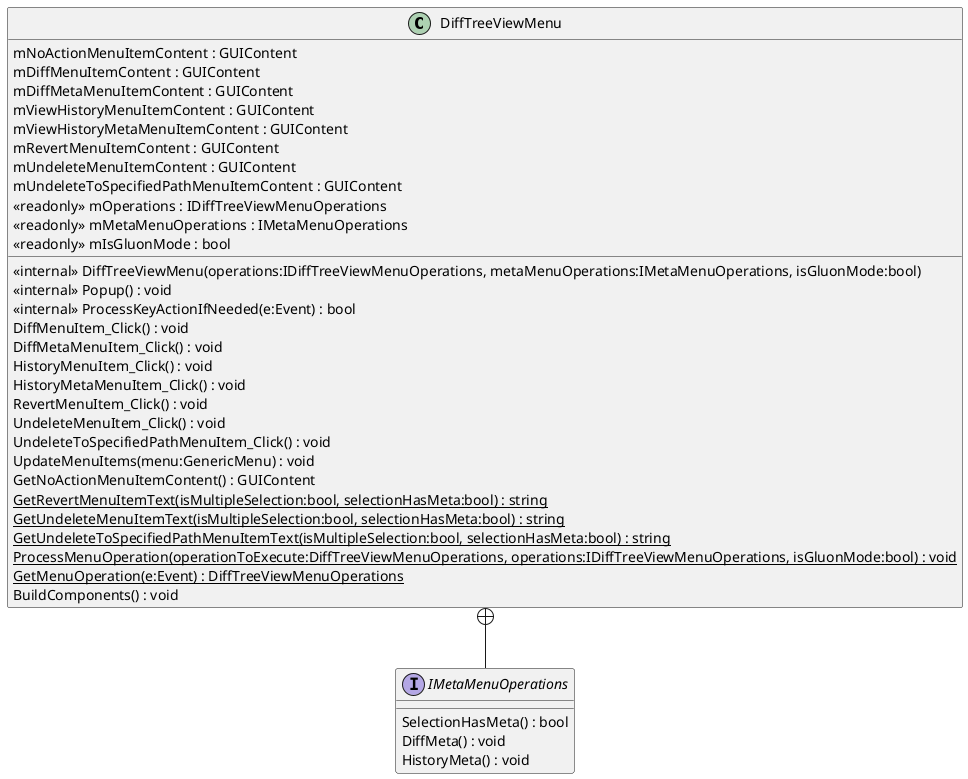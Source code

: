 @startuml
class DiffTreeViewMenu {
    <<internal>> DiffTreeViewMenu(operations:IDiffTreeViewMenuOperations, metaMenuOperations:IMetaMenuOperations, isGluonMode:bool)
    <<internal>> Popup() : void
    <<internal>> ProcessKeyActionIfNeeded(e:Event) : bool
    DiffMenuItem_Click() : void
    DiffMetaMenuItem_Click() : void
    HistoryMenuItem_Click() : void
    HistoryMetaMenuItem_Click() : void
    RevertMenuItem_Click() : void
    UndeleteMenuItem_Click() : void
    UndeleteToSpecifiedPathMenuItem_Click() : void
    UpdateMenuItems(menu:GenericMenu) : void
    GetNoActionMenuItemContent() : GUIContent
    {static} GetRevertMenuItemText(isMultipleSelection:bool, selectionHasMeta:bool) : string
    {static} GetUndeleteMenuItemText(isMultipleSelection:bool, selectionHasMeta:bool) : string
    {static} GetUndeleteToSpecifiedPathMenuItemText(isMultipleSelection:bool, selectionHasMeta:bool) : string
    {static} ProcessMenuOperation(operationToExecute:DiffTreeViewMenuOperations, operations:IDiffTreeViewMenuOperations, isGluonMode:bool) : void
    {static} GetMenuOperation(e:Event) : DiffTreeViewMenuOperations
    BuildComponents() : void
    mNoActionMenuItemContent : GUIContent
    mDiffMenuItemContent : GUIContent
    mDiffMetaMenuItemContent : GUIContent
    mViewHistoryMenuItemContent : GUIContent
    mViewHistoryMetaMenuItemContent : GUIContent
    mRevertMenuItemContent : GUIContent
    mUndeleteMenuItemContent : GUIContent
    mUndeleteToSpecifiedPathMenuItemContent : GUIContent
    <<readonly>> mOperations : IDiffTreeViewMenuOperations
    <<readonly>> mMetaMenuOperations : IMetaMenuOperations
    <<readonly>> mIsGluonMode : bool
}
interface IMetaMenuOperations {
    SelectionHasMeta() : bool
    DiffMeta() : void
    HistoryMeta() : void
}
DiffTreeViewMenu +-- IMetaMenuOperations
@enduml
